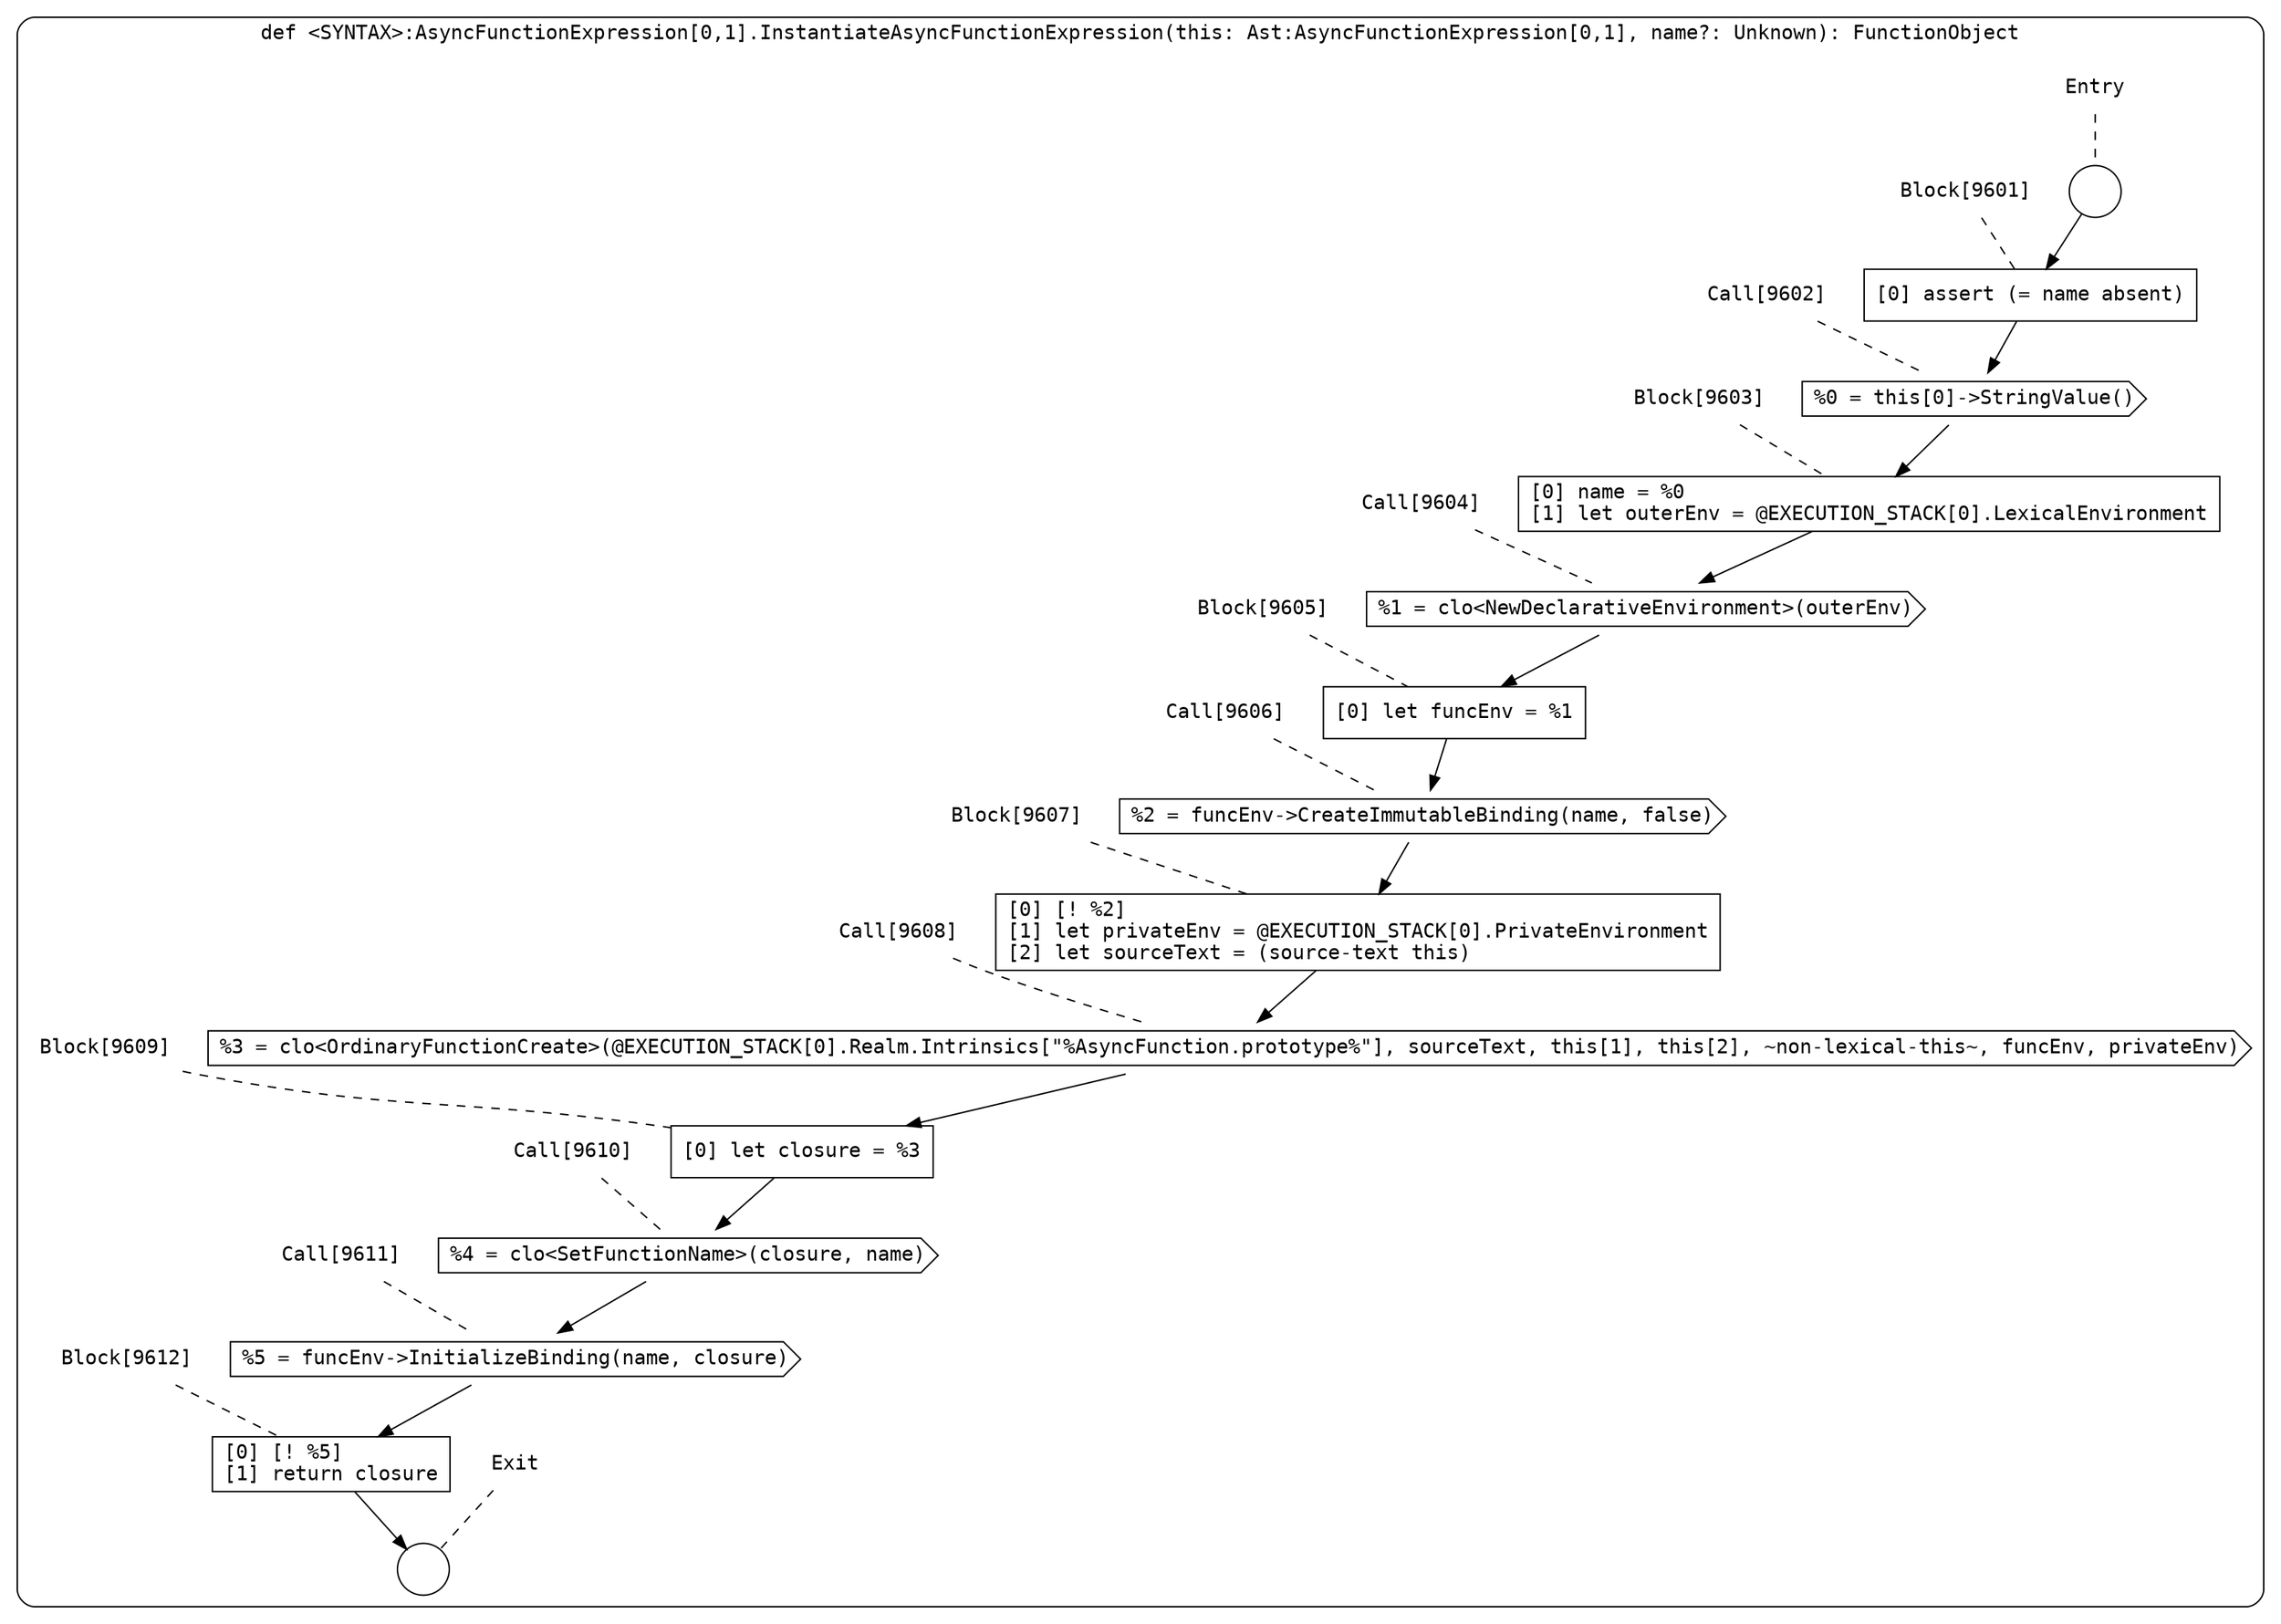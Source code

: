 digraph {
  graph [fontname = "Consolas"]
  node [fontname = "Consolas"]
  edge [fontname = "Consolas"]
  subgraph cluster1707 {
    label = "def <SYNTAX>:AsyncFunctionExpression[0,1].InstantiateAsyncFunctionExpression(this: Ast:AsyncFunctionExpression[0,1], name?: Unknown): FunctionObject"
    style = rounded
    cluster1707_entry_name [shape=none, label=<<font color="black">Entry</font>>]
    cluster1707_entry_name -> cluster1707_entry [arrowhead=none, color="black", style=dashed]
    cluster1707_entry [shape=circle label=" " color="black" fillcolor="white" style=filled]
    cluster1707_entry -> node9601 [color="black"]
    cluster1707_exit_name [shape=none, label=<<font color="black">Exit</font>>]
    cluster1707_exit_name -> cluster1707_exit [arrowhead=none, color="black", style=dashed]
    cluster1707_exit [shape=circle label=" " color="black" fillcolor="white" style=filled]
    node9601_name [shape=none, label=<<font color="black">Block[9601]</font>>]
    node9601_name -> node9601 [arrowhead=none, color="black", style=dashed]
    node9601 [shape=box, label=<<font color="black">[0] assert (= name absent)<BR ALIGN="LEFT"/></font>> color="black" fillcolor="white", style=filled]
    node9601 -> node9602 [color="black"]
    node9602_name [shape=none, label=<<font color="black">Call[9602]</font>>]
    node9602_name -> node9602 [arrowhead=none, color="black", style=dashed]
    node9602 [shape=cds, label=<<font color="black">%0 = this[0]-&gt;StringValue()</font>> color="black" fillcolor="white", style=filled]
    node9602 -> node9603 [color="black"]
    node9603_name [shape=none, label=<<font color="black">Block[9603]</font>>]
    node9603_name -> node9603 [arrowhead=none, color="black", style=dashed]
    node9603 [shape=box, label=<<font color="black">[0] name = %0<BR ALIGN="LEFT"/>[1] let outerEnv = @EXECUTION_STACK[0].LexicalEnvironment<BR ALIGN="LEFT"/></font>> color="black" fillcolor="white", style=filled]
    node9603 -> node9604 [color="black"]
    node9604_name [shape=none, label=<<font color="black">Call[9604]</font>>]
    node9604_name -> node9604 [arrowhead=none, color="black", style=dashed]
    node9604 [shape=cds, label=<<font color="black">%1 = clo&lt;NewDeclarativeEnvironment&gt;(outerEnv)</font>> color="black" fillcolor="white", style=filled]
    node9604 -> node9605 [color="black"]
    node9605_name [shape=none, label=<<font color="black">Block[9605]</font>>]
    node9605_name -> node9605 [arrowhead=none, color="black", style=dashed]
    node9605 [shape=box, label=<<font color="black">[0] let funcEnv = %1<BR ALIGN="LEFT"/></font>> color="black" fillcolor="white", style=filled]
    node9605 -> node9606 [color="black"]
    node9606_name [shape=none, label=<<font color="black">Call[9606]</font>>]
    node9606_name -> node9606 [arrowhead=none, color="black", style=dashed]
    node9606 [shape=cds, label=<<font color="black">%2 = funcEnv-&gt;CreateImmutableBinding(name, false)</font>> color="black" fillcolor="white", style=filled]
    node9606 -> node9607 [color="black"]
    node9607_name [shape=none, label=<<font color="black">Block[9607]</font>>]
    node9607_name -> node9607 [arrowhead=none, color="black", style=dashed]
    node9607 [shape=box, label=<<font color="black">[0] [! %2]<BR ALIGN="LEFT"/>[1] let privateEnv = @EXECUTION_STACK[0].PrivateEnvironment<BR ALIGN="LEFT"/>[2] let sourceText = (source-text this)<BR ALIGN="LEFT"/></font>> color="black" fillcolor="white", style=filled]
    node9607 -> node9608 [color="black"]
    node9608_name [shape=none, label=<<font color="black">Call[9608]</font>>]
    node9608_name -> node9608 [arrowhead=none, color="black", style=dashed]
    node9608 [shape=cds, label=<<font color="black">%3 = clo&lt;OrdinaryFunctionCreate&gt;(@EXECUTION_STACK[0].Realm.Intrinsics[&quot;%AsyncFunction.prototype%&quot;], sourceText, this[1], this[2], ~non-lexical-this~, funcEnv, privateEnv)</font>> color="black" fillcolor="white", style=filled]
    node9608 -> node9609 [color="black"]
    node9609_name [shape=none, label=<<font color="black">Block[9609]</font>>]
    node9609_name -> node9609 [arrowhead=none, color="black", style=dashed]
    node9609 [shape=box, label=<<font color="black">[0] let closure = %3<BR ALIGN="LEFT"/></font>> color="black" fillcolor="white", style=filled]
    node9609 -> node9610 [color="black"]
    node9610_name [shape=none, label=<<font color="black">Call[9610]</font>>]
    node9610_name -> node9610 [arrowhead=none, color="black", style=dashed]
    node9610 [shape=cds, label=<<font color="black">%4 = clo&lt;SetFunctionName&gt;(closure, name)</font>> color="black" fillcolor="white", style=filled]
    node9610 -> node9611 [color="black"]
    node9611_name [shape=none, label=<<font color="black">Call[9611]</font>>]
    node9611_name -> node9611 [arrowhead=none, color="black", style=dashed]
    node9611 [shape=cds, label=<<font color="black">%5 = funcEnv-&gt;InitializeBinding(name, closure)</font>> color="black" fillcolor="white", style=filled]
    node9611 -> node9612 [color="black"]
    node9612_name [shape=none, label=<<font color="black">Block[9612]</font>>]
    node9612_name -> node9612 [arrowhead=none, color="black", style=dashed]
    node9612 [shape=box, label=<<font color="black">[0] [! %5]<BR ALIGN="LEFT"/>[1] return closure<BR ALIGN="LEFT"/></font>> color="black" fillcolor="white", style=filled]
    node9612 -> cluster1707_exit [color="black"]
  }
}